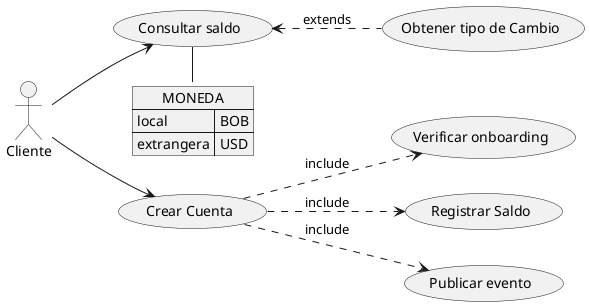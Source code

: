 @startuml
left to right direction

actor "Cliente" as user

usecase "Crear Cuenta" as crear
usecase "Consultar saldo" as consultar
usecase "Verificar onboarding" as onboarging
usecase "Registrar Saldo" as registrar
usecase "Publicar evento" as publicar
usecase "Obtener tipo de Cambio" as tipoCambio

:user: -down-> crear
:crear: -down.> onboarging: include
:crear: -down.>  registrar: include
:crear: -down.>  publicar: include
:user: -down-> consultar
:tipoCambio: -up.> consultar: extends
json MONEDA {
   "local": "BOB",
   "extrangera": "USD"
}
consultar - MONEDA
@enduml
